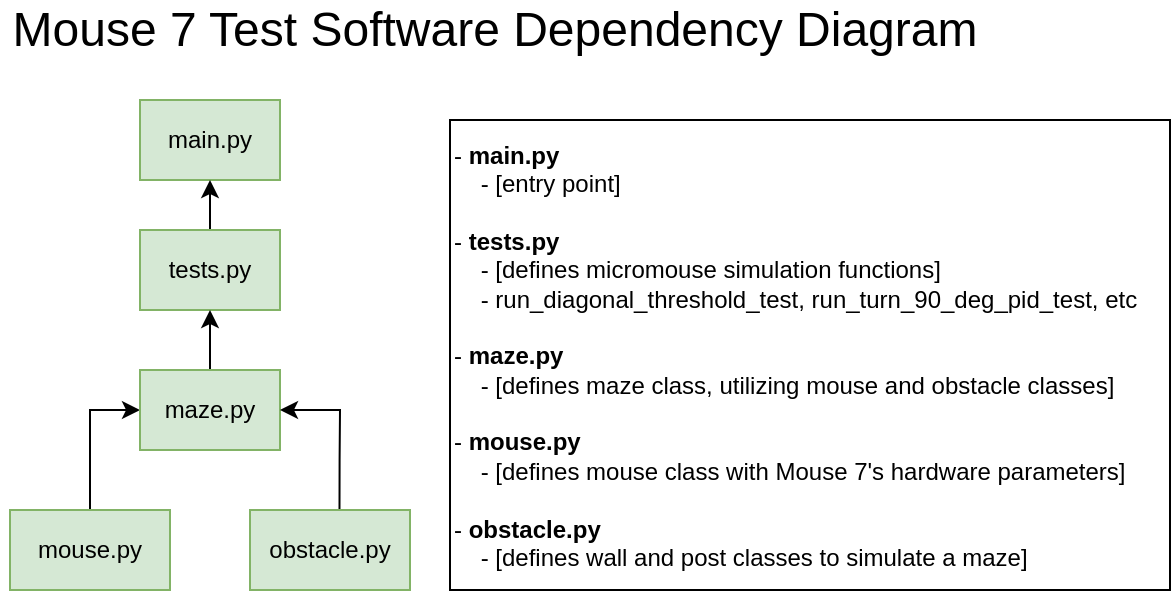 <mxfile version="24.8.4">
  <diagram name="Page-1" id="EOcYtQ9FTw6hvNL5b5CD">
    <mxGraphModel dx="1195" dy="588" grid="1" gridSize="10" guides="1" tooltips="1" connect="1" arrows="1" fold="1" page="1" pageScale="1" pageWidth="850" pageHeight="1100" math="0" shadow="0">
      <root>
        <mxCell id="0" />
        <mxCell id="1" parent="0" />
        <mxCell id="RMBBqw6jqLW0bcZg0GJP-1" value="main.py" style="rounded=0;whiteSpace=wrap;html=1;fillColor=#d5e8d4;strokeColor=#82b366;" parent="1" vertex="1">
          <mxGeometry x="85" y="70" width="70" height="40" as="geometry" />
        </mxCell>
        <mxCell id="RMBBqw6jqLW0bcZg0GJP-22" value="&lt;font style=&quot;font-size: 24px;&quot;&gt;Mouse 7 Test Software Dependency Diagram&lt;/font&gt;" style="text;html=1;align=center;verticalAlign=middle;whiteSpace=wrap;rounded=0;" parent="1" vertex="1">
          <mxGeometry x="15" y="20" width="495" height="30" as="geometry" />
        </mxCell>
        <mxCell id="RMBBqw6jqLW0bcZg0GJP-23" value="- &lt;b&gt;main.py&lt;/b&gt;&amp;nbsp;&lt;div&gt;&amp;nbsp; &amp;nbsp; - [entry point]&lt;div&gt;&lt;br&gt;&lt;/div&gt;&lt;/div&gt;&lt;div&gt;- &lt;b&gt;tests.py&lt;/b&gt;&lt;/div&gt;&lt;div&gt;&amp;nbsp; &amp;nbsp; - [defines micromouse simulation functions]&lt;/div&gt;&lt;div&gt;&amp;nbsp; &amp;nbsp; -&amp;nbsp;run_diagonal_threshold_test,&amp;nbsp;run_turn_90_deg_pid_test, etc&lt;/div&gt;&lt;div&gt;&lt;br&gt;&lt;/div&gt;&lt;div&gt;- &lt;b&gt;maze.py&lt;/b&gt;&lt;/div&gt;&lt;div&gt;&amp;nbsp; &amp;nbsp; - [defines maze class, utilizing mouse and obstacle classes]&lt;/div&gt;&lt;div&gt;&lt;br&gt;&lt;/div&gt;&lt;div&gt;- &lt;b&gt;mouse.py&lt;/b&gt;&lt;/div&gt;&lt;div&gt;&amp;nbsp; &amp;nbsp; - [defines mouse class with Mouse 7&#39;s hardware parameters]&lt;/div&gt;&lt;div&gt;&lt;br&gt;&lt;/div&gt;&lt;div&gt;- &lt;b&gt;obstacle.py&lt;/b&gt;&lt;/div&gt;&lt;div&gt;&amp;nbsp; &amp;nbsp; - [defines wall and post classes to simulate a maze]&lt;/div&gt;" style="rounded=0;whiteSpace=wrap;html=1;align=left;" parent="1" vertex="1">
          <mxGeometry x="240" y="80" width="360" height="235" as="geometry" />
        </mxCell>
        <mxCell id="58g1xsu5PObIXc8r-eU7-5" style="edgeStyle=orthogonalEdgeStyle;rounded=0;orthogonalLoop=1;jettySize=auto;html=1;entryX=0;entryY=0.5;entryDx=0;entryDy=0;" edge="1" parent="1" target="58g1xsu5PObIXc8r-eU7-3">
          <mxGeometry relative="1" as="geometry">
            <mxPoint x="75.25" y="225" as="targetPoint" />
            <mxPoint x="60" y="275" as="sourcePoint" />
            <Array as="points">
              <mxPoint x="60" y="250" />
              <mxPoint x="60" y="250" />
              <mxPoint x="60" y="225" />
            </Array>
          </mxGeometry>
        </mxCell>
        <mxCell id="58g1xsu5PObIXc8r-eU7-1" value="mouse.py" style="rounded=0;whiteSpace=wrap;html=1;fillColor=#d5e8d4;strokeColor=#82b366;" vertex="1" parent="1">
          <mxGeometry x="20" y="275" width="80" height="40" as="geometry" />
        </mxCell>
        <mxCell id="58g1xsu5PObIXc8r-eU7-8" style="edgeStyle=orthogonalEdgeStyle;rounded=0;orthogonalLoop=1;jettySize=auto;html=1;entryX=0.5;entryY=1;entryDx=0;entryDy=0;" edge="1" parent="1" source="58g1xsu5PObIXc8r-eU7-2" target="RMBBqw6jqLW0bcZg0GJP-1">
          <mxGeometry relative="1" as="geometry" />
        </mxCell>
        <mxCell id="58g1xsu5PObIXc8r-eU7-2" value="tests.py" style="rounded=0;whiteSpace=wrap;html=1;fillColor=#d5e8d4;strokeColor=#82b366;" vertex="1" parent="1">
          <mxGeometry x="85" y="135" width="70" height="40" as="geometry" />
        </mxCell>
        <mxCell id="58g1xsu5PObIXc8r-eU7-7" style="edgeStyle=orthogonalEdgeStyle;rounded=0;orthogonalLoop=1;jettySize=auto;html=1;entryX=0.5;entryY=1;entryDx=0;entryDy=0;" edge="1" parent="1" source="58g1xsu5PObIXc8r-eU7-3" target="58g1xsu5PObIXc8r-eU7-2">
          <mxGeometry relative="1" as="geometry" />
        </mxCell>
        <mxCell id="58g1xsu5PObIXc8r-eU7-3" value="maze.py" style="rounded=0;whiteSpace=wrap;html=1;fillColor=#d5e8d4;strokeColor=#82b366;" vertex="1" parent="1">
          <mxGeometry x="85" y="205" width="70" height="40" as="geometry" />
        </mxCell>
        <mxCell id="58g1xsu5PObIXc8r-eU7-6" style="edgeStyle=orthogonalEdgeStyle;rounded=0;orthogonalLoop=1;jettySize=auto;html=1;entryX=1;entryY=0.5;entryDx=0;entryDy=0;" edge="1" parent="1" target="58g1xsu5PObIXc8r-eU7-3">
          <mxGeometry relative="1" as="geometry">
            <mxPoint x="170" y="225" as="targetPoint" />
            <mxPoint x="184.75" y="275" as="sourcePoint" />
            <Array as="points">
              <mxPoint x="185" y="250" />
              <mxPoint x="185" y="250" />
              <mxPoint x="185" y="225" />
            </Array>
          </mxGeometry>
        </mxCell>
        <mxCell id="58g1xsu5PObIXc8r-eU7-4" value="obstacle.py" style="rounded=0;whiteSpace=wrap;html=1;fillColor=#d5e8d4;strokeColor=#82b366;" vertex="1" parent="1">
          <mxGeometry x="140" y="275" width="80" height="40" as="geometry" />
        </mxCell>
      </root>
    </mxGraphModel>
  </diagram>
</mxfile>
